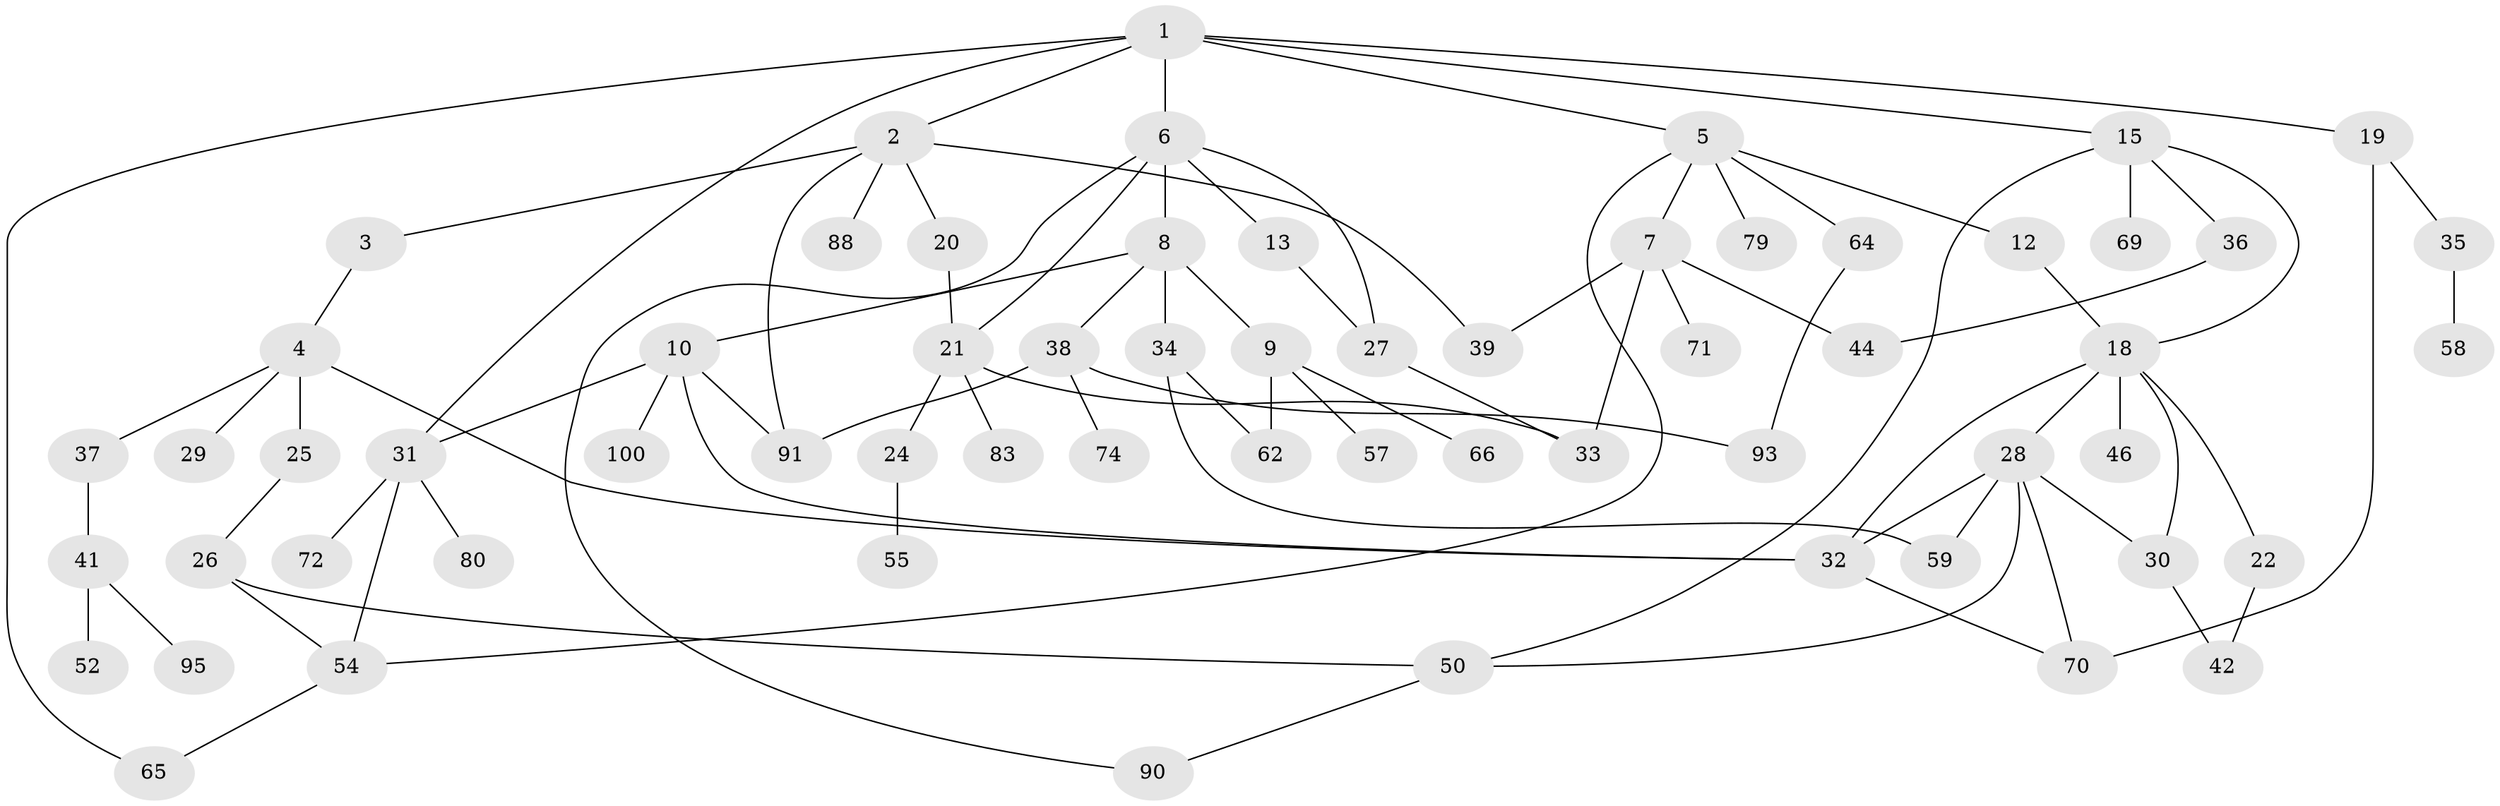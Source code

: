 // original degree distribution, {7: 0.02, 5: 0.08, 3: 0.2, 6: 0.02, 2: 0.35, 1: 0.26, 4: 0.07}
// Generated by graph-tools (version 1.1) at 2025/38/02/21/25 10:38:51]
// undirected, 63 vertices, 88 edges
graph export_dot {
graph [start="1"]
  node [color=gray90,style=filled];
  1 [super="+14"];
  2 [super="+11"];
  3 [super="+98"];
  4 [super="+51"];
  5 [super="+56"];
  6 [super="+48"];
  7 [super="+17"];
  8 [super="+84"];
  9 [super="+53"];
  10 [super="+16"];
  12 [super="+45"];
  13 [super="+81"];
  15 [super="+63"];
  18 [super="+23"];
  19;
  20;
  21 [super="+77"];
  22;
  24;
  25;
  26 [super="+43"];
  27;
  28 [super="+97"];
  29;
  30 [super="+60"];
  31 [super="+89"];
  32 [super="+87"];
  33 [super="+75"];
  34 [super="+73"];
  35 [super="+76"];
  36;
  37 [super="+40"];
  38 [super="+47"];
  39;
  41 [super="+49"];
  42;
  44;
  46;
  50 [super="+67"];
  52;
  54 [super="+82"];
  55 [super="+68"];
  57;
  58;
  59 [super="+61"];
  62;
  64 [super="+78"];
  65 [super="+99"];
  66 [super="+96"];
  69;
  70 [super="+86"];
  71 [super="+85"];
  72;
  74;
  79;
  80;
  83;
  88;
  90 [super="+94"];
  91 [super="+92"];
  93;
  95;
  100;
  1 -- 2;
  1 -- 5;
  1 -- 6;
  1 -- 15;
  1 -- 65;
  1 -- 19;
  1 -- 31;
  2 -- 3;
  2 -- 39;
  2 -- 88;
  2 -- 91;
  2 -- 20;
  3 -- 4;
  4 -- 25;
  4 -- 29;
  4 -- 37;
  4 -- 32;
  5 -- 7;
  5 -- 12;
  5 -- 79;
  5 -- 64;
  5 -- 54;
  6 -- 8;
  6 -- 13;
  6 -- 21;
  6 -- 27;
  6 -- 90;
  7 -- 44;
  7 -- 71;
  7 -- 39;
  7 -- 33;
  8 -- 9;
  8 -- 10;
  8 -- 34;
  8 -- 38;
  9 -- 66;
  9 -- 62;
  9 -- 57;
  10 -- 31;
  10 -- 32;
  10 -- 100;
  10 -- 91;
  12 -- 18;
  13 -- 27;
  15 -- 36;
  15 -- 50;
  15 -- 18;
  15 -- 69;
  18 -- 22;
  18 -- 30;
  18 -- 46;
  18 -- 32;
  18 -- 28;
  19 -- 35;
  19 -- 70;
  20 -- 21;
  21 -- 24;
  21 -- 33;
  21 -- 83;
  22 -- 42;
  24 -- 55;
  25 -- 26;
  26 -- 50;
  26 -- 54;
  27 -- 33;
  28 -- 32;
  28 -- 50;
  28 -- 59;
  28 -- 70;
  28 -- 30;
  30 -- 42;
  31 -- 54;
  31 -- 72;
  31 -- 80;
  32 -- 70;
  34 -- 59;
  34 -- 62;
  35 -- 58;
  36 -- 44;
  37 -- 41;
  38 -- 74;
  38 -- 91;
  38 -- 93;
  41 -- 52;
  41 -- 95;
  50 -- 90;
  54 -- 65;
  64 -- 93;
}
